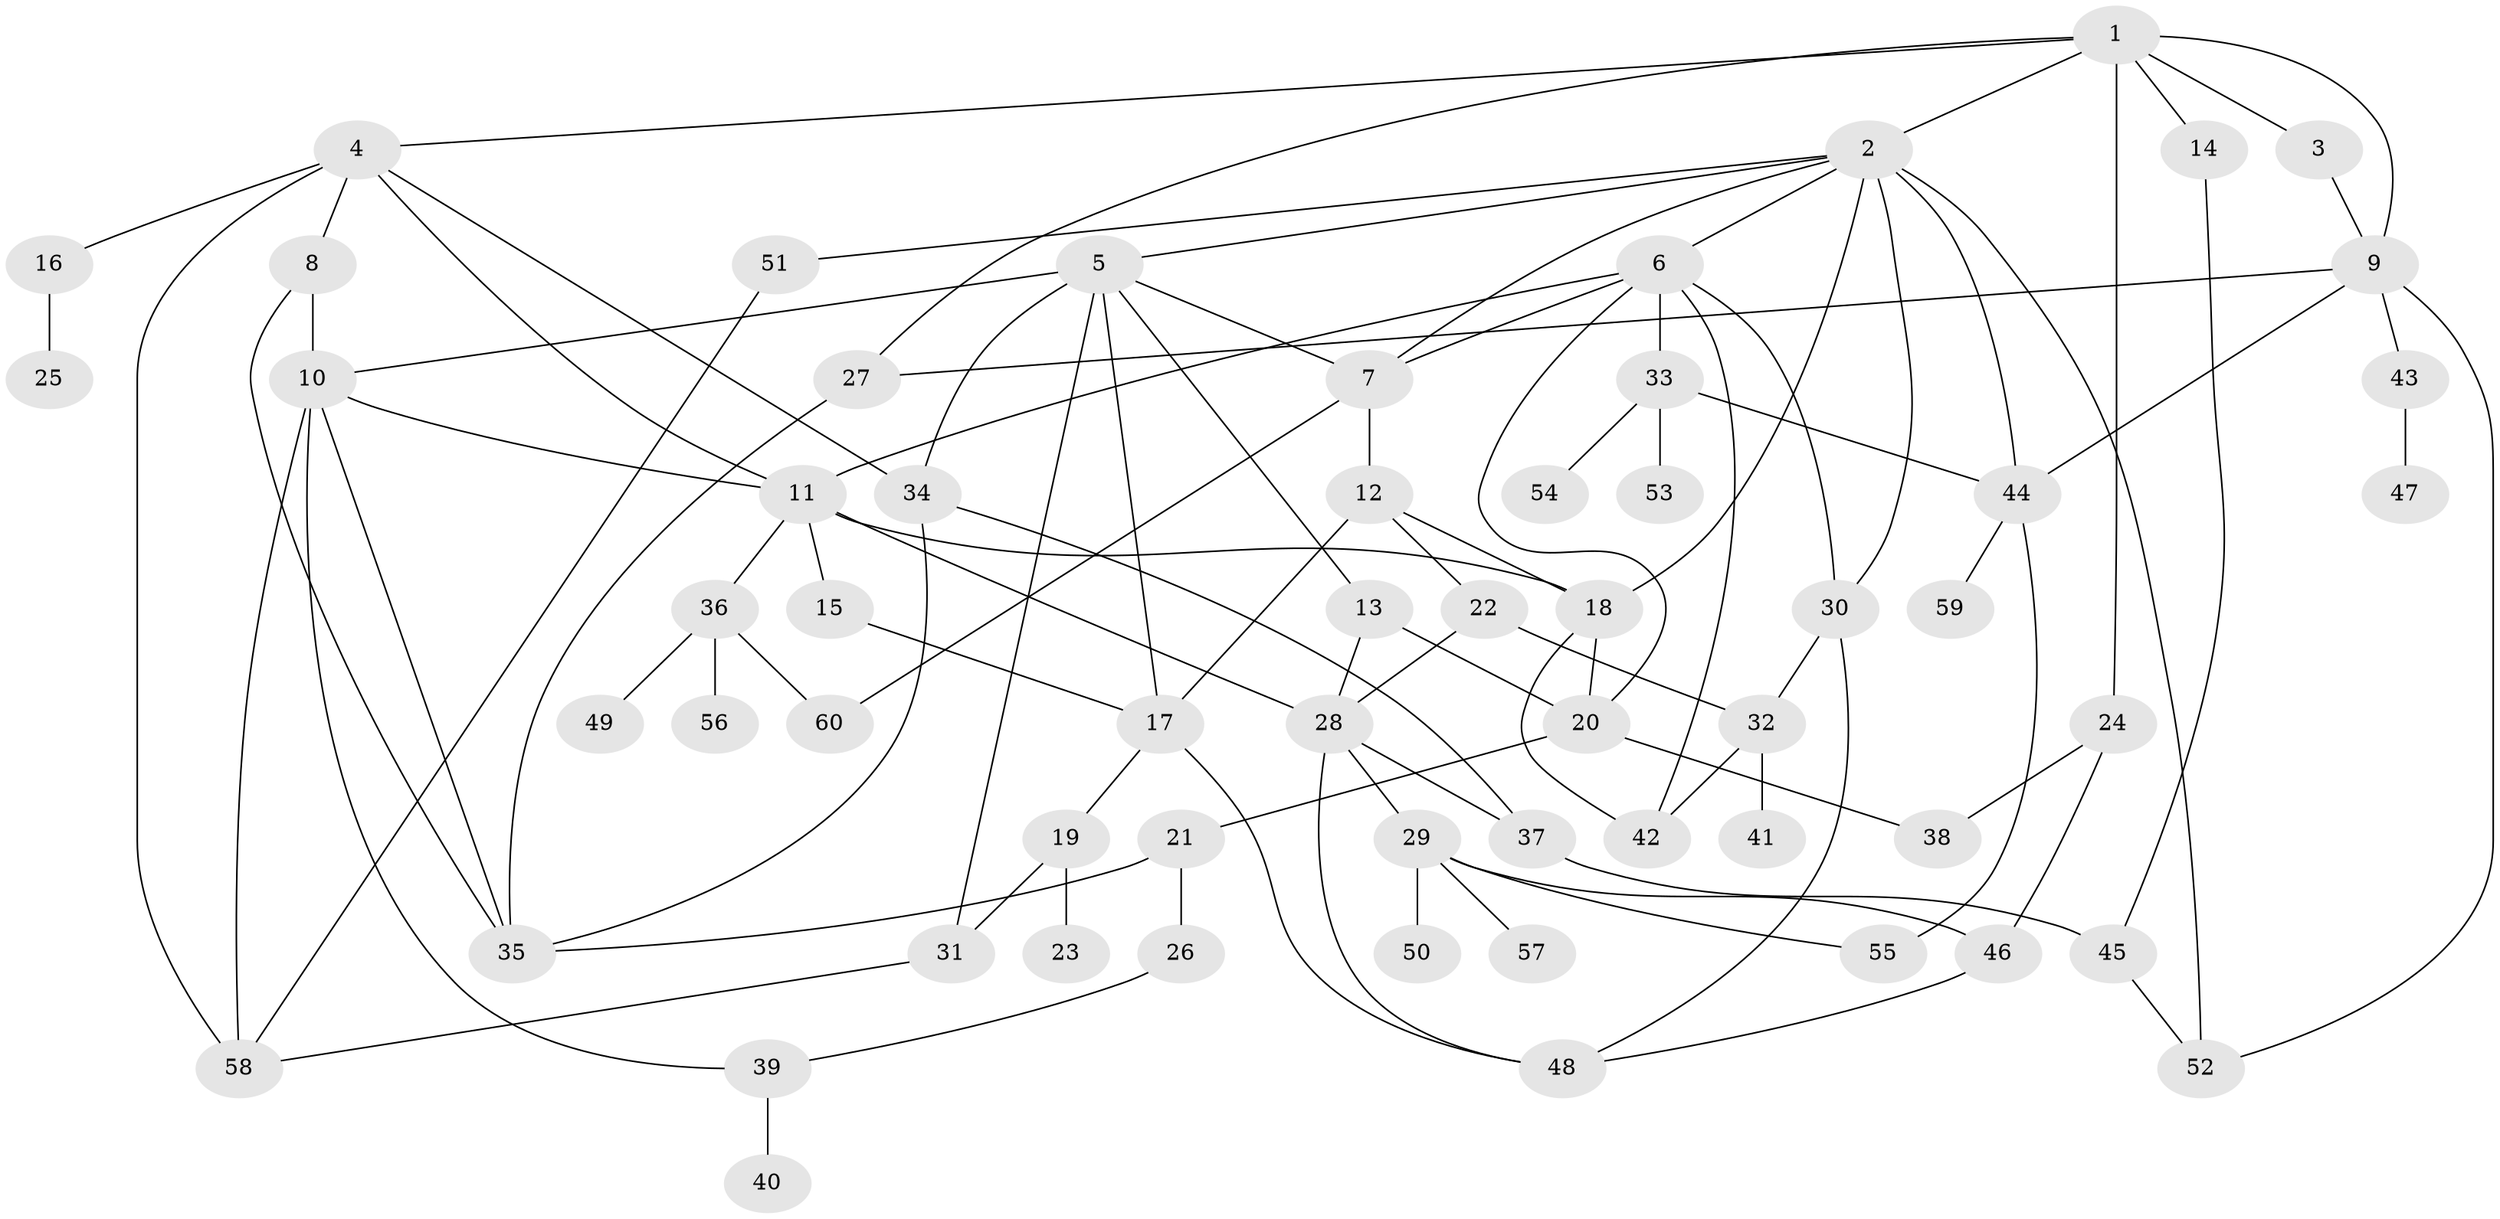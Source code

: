 // original degree distribution, {7: 0.04040404040404041, 8: 0.010101010101010102, 3: 0.23232323232323232, 6: 0.030303030303030304, 2: 0.2828282828282828, 5: 0.08080808080808081, 4: 0.1111111111111111, 1: 0.21212121212121213}
// Generated by graph-tools (version 1.1) at 2025/49/03/04/25 22:49:05]
// undirected, 60 vertices, 101 edges
graph export_dot {
  node [color=gray90,style=filled];
  1;
  2;
  3;
  4;
  5;
  6;
  7;
  8;
  9;
  10;
  11;
  12;
  13;
  14;
  15;
  16;
  17;
  18;
  19;
  20;
  21;
  22;
  23;
  24;
  25;
  26;
  27;
  28;
  29;
  30;
  31;
  32;
  33;
  34;
  35;
  36;
  37;
  38;
  39;
  40;
  41;
  42;
  43;
  44;
  45;
  46;
  47;
  48;
  49;
  50;
  51;
  52;
  53;
  54;
  55;
  56;
  57;
  58;
  59;
  60;
  1 -- 2 [weight=1.0];
  1 -- 3 [weight=1.0];
  1 -- 4 [weight=1.0];
  1 -- 9 [weight=1.0];
  1 -- 14 [weight=1.0];
  1 -- 24 [weight=1.0];
  1 -- 27 [weight=1.0];
  2 -- 5 [weight=1.0];
  2 -- 6 [weight=1.0];
  2 -- 7 [weight=1.0];
  2 -- 18 [weight=4.0];
  2 -- 30 [weight=1.0];
  2 -- 44 [weight=1.0];
  2 -- 51 [weight=1.0];
  2 -- 52 [weight=1.0];
  3 -- 9 [weight=1.0];
  4 -- 8 [weight=1.0];
  4 -- 11 [weight=1.0];
  4 -- 16 [weight=1.0];
  4 -- 34 [weight=1.0];
  4 -- 58 [weight=1.0];
  5 -- 7 [weight=1.0];
  5 -- 10 [weight=1.0];
  5 -- 13 [weight=1.0];
  5 -- 17 [weight=1.0];
  5 -- 31 [weight=1.0];
  5 -- 34 [weight=1.0];
  6 -- 7 [weight=1.0];
  6 -- 11 [weight=1.0];
  6 -- 20 [weight=1.0];
  6 -- 30 [weight=1.0];
  6 -- 33 [weight=1.0];
  6 -- 42 [weight=1.0];
  7 -- 12 [weight=1.0];
  7 -- 60 [weight=1.0];
  8 -- 10 [weight=1.0];
  8 -- 35 [weight=1.0];
  9 -- 27 [weight=1.0];
  9 -- 43 [weight=1.0];
  9 -- 44 [weight=1.0];
  9 -- 52 [weight=1.0];
  10 -- 11 [weight=1.0];
  10 -- 35 [weight=1.0];
  10 -- 39 [weight=1.0];
  10 -- 58 [weight=1.0];
  11 -- 15 [weight=1.0];
  11 -- 18 [weight=1.0];
  11 -- 28 [weight=1.0];
  11 -- 36 [weight=1.0];
  12 -- 17 [weight=1.0];
  12 -- 18 [weight=1.0];
  12 -- 22 [weight=1.0];
  13 -- 20 [weight=1.0];
  13 -- 28 [weight=1.0];
  14 -- 45 [weight=1.0];
  15 -- 17 [weight=1.0];
  16 -- 25 [weight=1.0];
  17 -- 19 [weight=1.0];
  17 -- 48 [weight=1.0];
  18 -- 20 [weight=1.0];
  18 -- 42 [weight=1.0];
  19 -- 23 [weight=1.0];
  19 -- 31 [weight=1.0];
  20 -- 21 [weight=1.0];
  20 -- 38 [weight=1.0];
  21 -- 26 [weight=1.0];
  21 -- 35 [weight=1.0];
  22 -- 28 [weight=1.0];
  22 -- 32 [weight=1.0];
  24 -- 38 [weight=1.0];
  24 -- 46 [weight=1.0];
  26 -- 39 [weight=1.0];
  27 -- 35 [weight=1.0];
  28 -- 29 [weight=1.0];
  28 -- 37 [weight=1.0];
  28 -- 48 [weight=1.0];
  29 -- 46 [weight=1.0];
  29 -- 50 [weight=1.0];
  29 -- 55 [weight=1.0];
  29 -- 57 [weight=1.0];
  30 -- 32 [weight=1.0];
  30 -- 48 [weight=1.0];
  31 -- 58 [weight=1.0];
  32 -- 41 [weight=1.0];
  32 -- 42 [weight=1.0];
  33 -- 44 [weight=1.0];
  33 -- 53 [weight=1.0];
  33 -- 54 [weight=1.0];
  34 -- 35 [weight=1.0];
  34 -- 37 [weight=1.0];
  36 -- 49 [weight=1.0];
  36 -- 56 [weight=1.0];
  36 -- 60 [weight=1.0];
  37 -- 45 [weight=1.0];
  39 -- 40 [weight=1.0];
  43 -- 47 [weight=1.0];
  44 -- 55 [weight=1.0];
  44 -- 59 [weight=1.0];
  45 -- 52 [weight=1.0];
  46 -- 48 [weight=1.0];
  51 -- 58 [weight=1.0];
}
